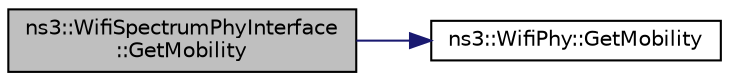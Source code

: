 digraph "ns3::WifiSpectrumPhyInterface::GetMobility"
{
 // LATEX_PDF_SIZE
  edge [fontname="Helvetica",fontsize="10",labelfontname="Helvetica",labelfontsize="10"];
  node [fontname="Helvetica",fontsize="10",shape=record];
  rankdir="LR";
  Node1 [label="ns3::WifiSpectrumPhyInterface\l::GetMobility",height=0.2,width=0.4,color="black", fillcolor="grey75", style="filled", fontcolor="black",tooltip="Get the associated MobilityModel instance."];
  Node1 -> Node2 [color="midnightblue",fontsize="10",style="solid",fontname="Helvetica"];
  Node2 [label="ns3::WifiPhy::GetMobility",height=0.2,width=0.4,color="black", fillcolor="white", style="filled",URL="$classns3_1_1_wifi_phy.html#a1e4313ac3ed027007ccbf530b0d89703",tooltip="Return the mobility model this PHY is associated with."];
}
